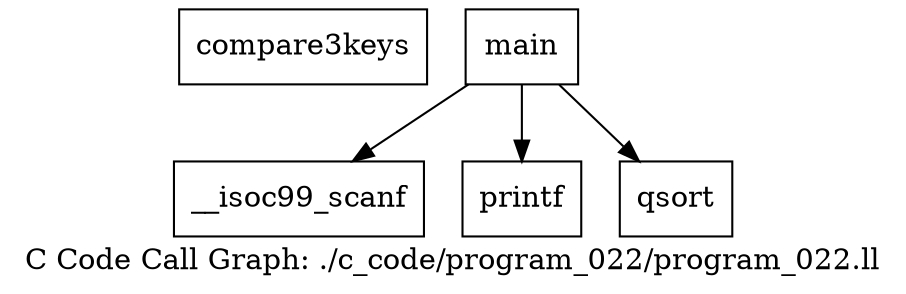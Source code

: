 digraph "C Code Call Graph: ./c_code/program_022/program_022.ll" {
	label="C Code Call Graph: ./c_code/program_022/program_022.ll";

	Node0x5603e993dde0 [shape=record,label="{compare3keys}"];
	Node0x5603e9945bc0 [shape=record,label="{main}"];
	Node0x5603e9945bc0 -> Node0x5603e9945c40;
	Node0x5603e9945bc0 -> Node0x5603e9946200;
	Node0x5603e9945bc0 -> Node0x5603e9946180;
	Node0x5603e9945c40 [shape=record,label="{__isoc99_scanf}"];
	Node0x5603e9946180 [shape=record,label="{qsort}"];
	Node0x5603e9946200 [shape=record,label="{printf}"];
}
